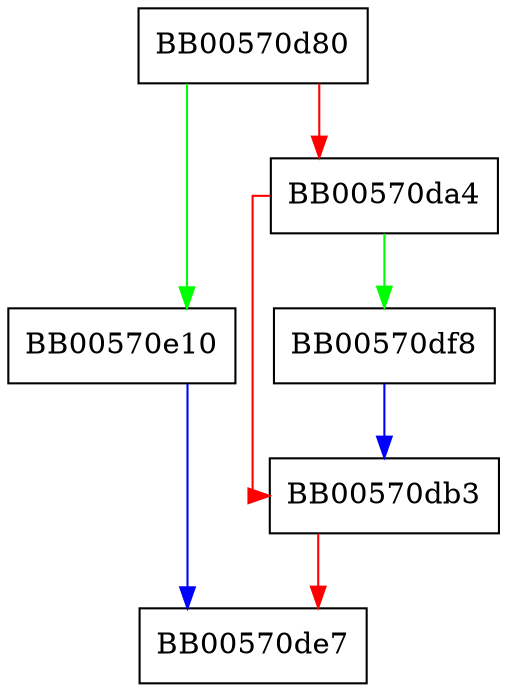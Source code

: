 digraph CONF_load {
  node [shape="box"];
  graph [splines=ortho];
  BB00570d80 -> BB00570e10 [color="green"];
  BB00570d80 -> BB00570da4 [color="red"];
  BB00570da4 -> BB00570df8 [color="green"];
  BB00570da4 -> BB00570db3 [color="red"];
  BB00570db3 -> BB00570de7 [color="red"];
  BB00570df8 -> BB00570db3 [color="blue"];
  BB00570e10 -> BB00570de7 [color="blue"];
}